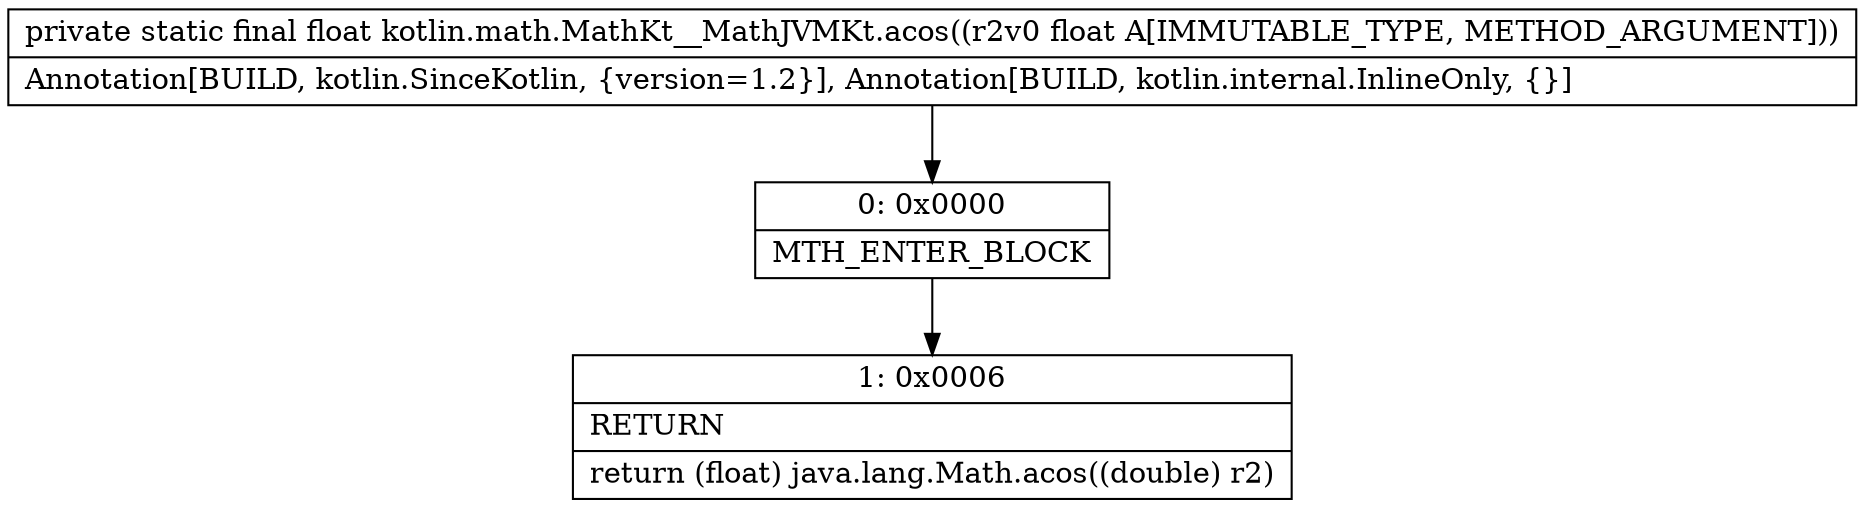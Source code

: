digraph "CFG forkotlin.math.MathKt__MathJVMKt.acos(F)F" {
Node_0 [shape=record,label="{0\:\ 0x0000|MTH_ENTER_BLOCK\l}"];
Node_1 [shape=record,label="{1\:\ 0x0006|RETURN\l|return (float) java.lang.Math.acos((double) r2)\l}"];
MethodNode[shape=record,label="{private static final float kotlin.math.MathKt__MathJVMKt.acos((r2v0 float A[IMMUTABLE_TYPE, METHOD_ARGUMENT]))  | Annotation[BUILD, kotlin.SinceKotlin, \{version=1.2\}], Annotation[BUILD, kotlin.internal.InlineOnly, \{\}]\l}"];
MethodNode -> Node_0;
Node_0 -> Node_1;
}

